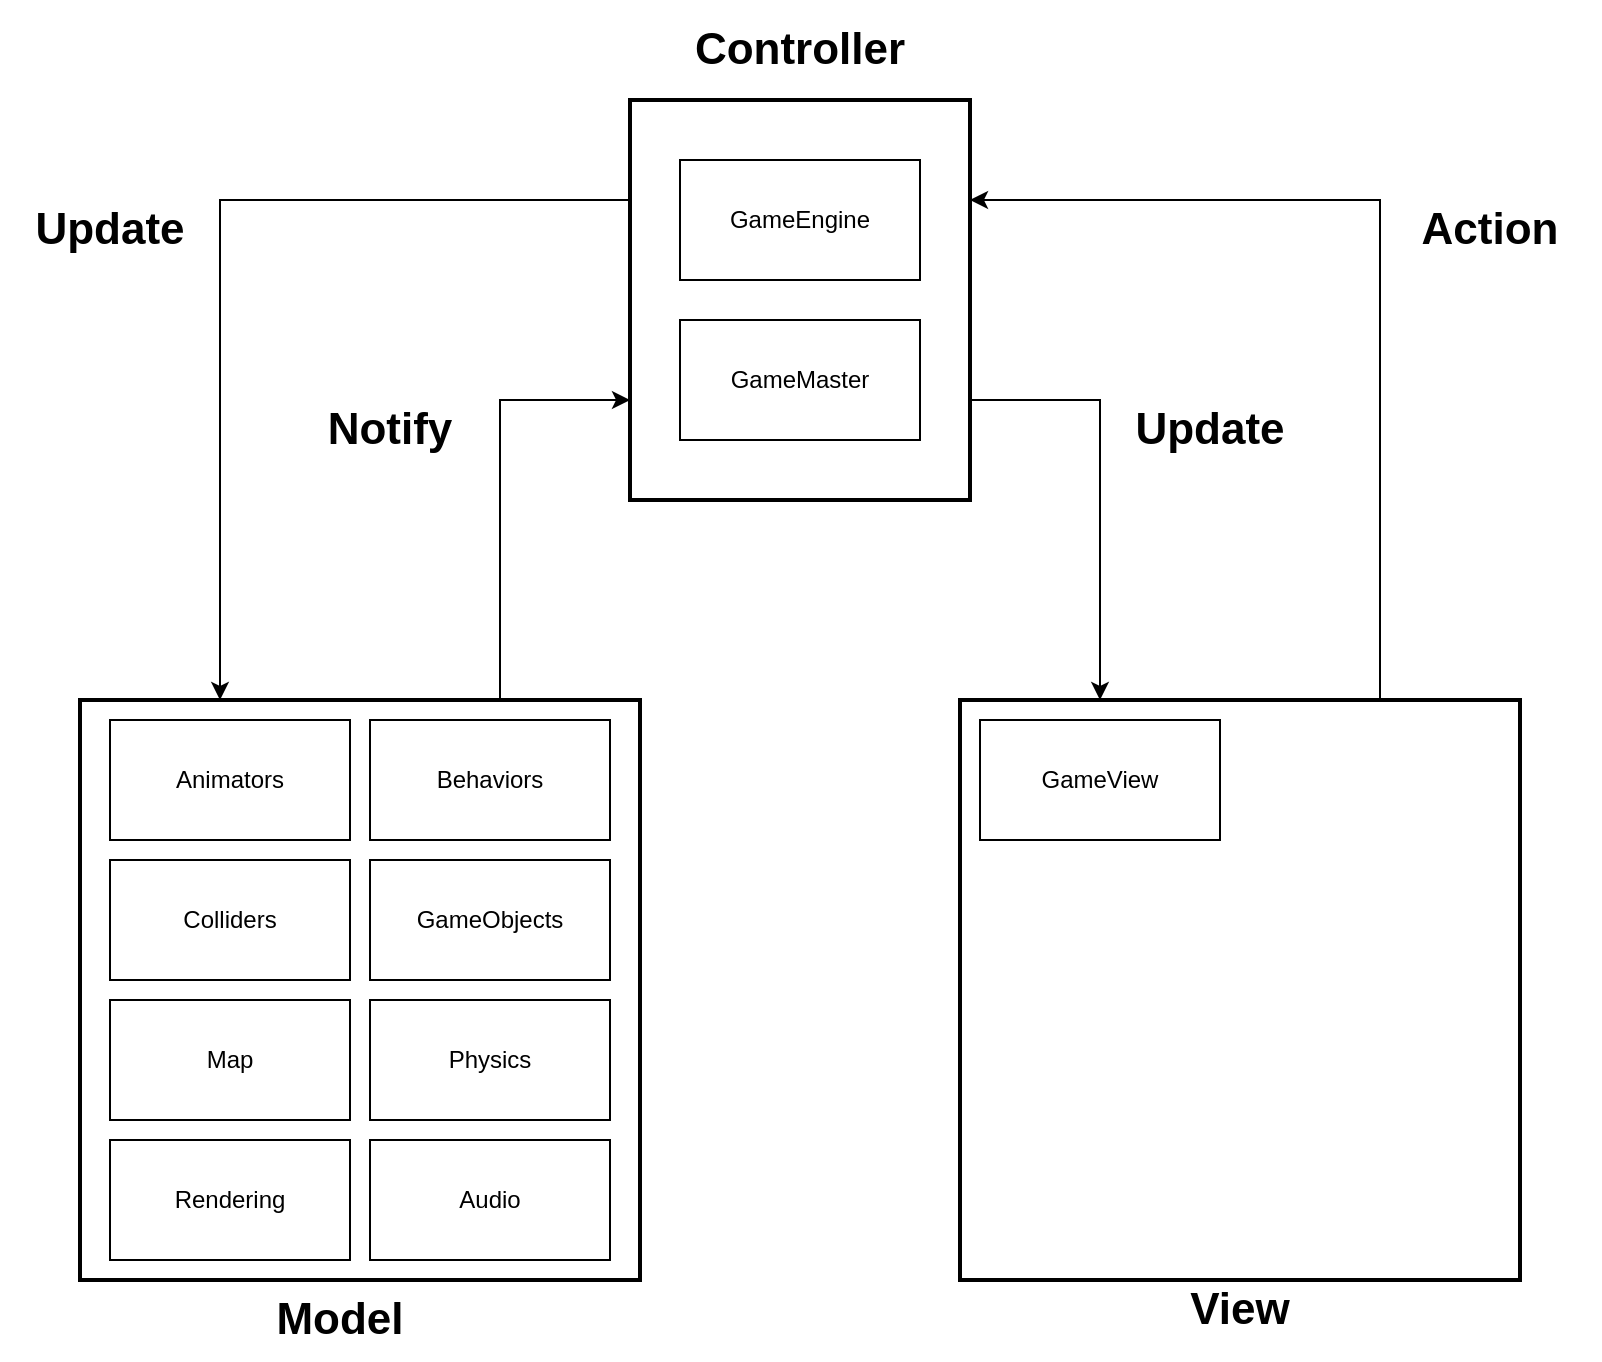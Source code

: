 <mxfile version="20.2.8" type="device"><diagram id="Tgr7skhTlPb538FhaFzN" name="Page-1"><mxGraphModel dx="1422" dy="794" grid="1" gridSize="10" guides="1" tooltips="1" connect="1" arrows="1" fold="1" page="1" pageScale="1" pageWidth="850" pageHeight="1100" math="0" shadow="0"><root><mxCell id="0"/><mxCell id="1" parent="0"/><mxCell id="dfTy64iwOnGvbPE00rfH-17" value="" style="rounded=0;whiteSpace=wrap;html=1;fillColor=none;strokeWidth=2;" vertex="1" parent="1"><mxGeometry x="80" y="480" width="280" height="290" as="geometry"/></mxCell><mxCell id="dfTy64iwOnGvbPE00rfH-29" style="edgeStyle=orthogonalEdgeStyle;rounded=0;orthogonalLoop=1;jettySize=auto;html=1;exitX=0.75;exitY=0;exitDx=0;exitDy=0;entryX=1;entryY=0.25;entryDx=0;entryDy=0;fontSize=22;" edge="1" parent="1" source="dfTy64iwOnGvbPE00rfH-18" target="dfTy64iwOnGvbPE00rfH-7"><mxGeometry relative="1" as="geometry"/></mxCell><mxCell id="dfTy64iwOnGvbPE00rfH-18" value="" style="rounded=0;whiteSpace=wrap;html=1;fillColor=none;strokeWidth=2;" vertex="1" parent="1"><mxGeometry x="520" y="480" width="280" height="290" as="geometry"/></mxCell><mxCell id="dfTy64iwOnGvbPE00rfH-1" value="GameEngine" style="rounded=0;whiteSpace=wrap;html=1;" vertex="1" parent="1"><mxGeometry x="380" y="210" width="120" height="60" as="geometry"/></mxCell><mxCell id="dfTy64iwOnGvbPE00rfH-2" value="GameMaster" style="rounded=0;whiteSpace=wrap;html=1;" vertex="1" parent="1"><mxGeometry x="380" y="290" width="120" height="60" as="geometry"/></mxCell><mxCell id="dfTy64iwOnGvbPE00rfH-3" value="Animators" style="rounded=0;whiteSpace=wrap;html=1;" vertex="1" parent="1"><mxGeometry x="95" y="490" width="120" height="60" as="geometry"/></mxCell><mxCell id="dfTy64iwOnGvbPE00rfH-4" value="Colliders" style="rounded=0;whiteSpace=wrap;html=1;" vertex="1" parent="1"><mxGeometry x="95" y="560" width="120" height="60" as="geometry"/></mxCell><mxCell id="dfTy64iwOnGvbPE00rfH-5" value="GameObjects" style="rounded=0;whiteSpace=wrap;html=1;" vertex="1" parent="1"><mxGeometry x="225" y="560" width="120" height="60" as="geometry"/></mxCell><mxCell id="dfTy64iwOnGvbPE00rfH-6" value="Behaviors" style="rounded=0;whiteSpace=wrap;html=1;" vertex="1" parent="1"><mxGeometry x="225" y="490" width="120" height="60" as="geometry"/></mxCell><mxCell id="dfTy64iwOnGvbPE00rfH-28" style="edgeStyle=orthogonalEdgeStyle;rounded=0;orthogonalLoop=1;jettySize=auto;html=1;exitX=0;exitY=0.25;exitDx=0;exitDy=0;entryX=0.25;entryY=0;entryDx=0;entryDy=0;fontSize=22;" edge="1" parent="1" source="dfTy64iwOnGvbPE00rfH-7" target="dfTy64iwOnGvbPE00rfH-17"><mxGeometry relative="1" as="geometry"/></mxCell><mxCell id="dfTy64iwOnGvbPE00rfH-30" style="edgeStyle=orthogonalEdgeStyle;rounded=0;orthogonalLoop=1;jettySize=auto;html=1;exitX=1;exitY=0.75;exitDx=0;exitDy=0;entryX=0.25;entryY=0;entryDx=0;entryDy=0;fontSize=22;" edge="1" parent="1" source="dfTy64iwOnGvbPE00rfH-7" target="dfTy64iwOnGvbPE00rfH-18"><mxGeometry relative="1" as="geometry"/></mxCell><mxCell id="dfTy64iwOnGvbPE00rfH-7" value="" style="rounded=0;whiteSpace=wrap;html=1;fillColor=none;strokeWidth=2;" vertex="1" parent="1"><mxGeometry x="355" y="180" width="170" height="200" as="geometry"/></mxCell><mxCell id="dfTy64iwOnGvbPE00rfH-8" value="&lt;b&gt;&lt;font style=&quot;font-size: 22px;&quot;&gt;Controller&lt;/font&gt;&lt;/b&gt;" style="text;html=1;strokeColor=none;fillColor=none;align=center;verticalAlign=middle;whiteSpace=wrap;rounded=0;" vertex="1" parent="1"><mxGeometry x="370" y="130" width="140" height="50" as="geometry"/></mxCell><mxCell id="dfTy64iwOnGvbPE00rfH-9" value="&lt;b&gt;&lt;font style=&quot;font-size: 22px;&quot;&gt;Model&lt;/font&gt;&lt;/b&gt;" style="text;html=1;strokeColor=none;fillColor=none;align=center;verticalAlign=middle;whiteSpace=wrap;rounded=0;" vertex="1" parent="1"><mxGeometry x="140" y="770" width="140" height="40" as="geometry"/></mxCell><mxCell id="dfTy64iwOnGvbPE00rfH-11" value="GameView" style="rounded=0;whiteSpace=wrap;html=1;" vertex="1" parent="1"><mxGeometry x="530" y="490" width="120" height="60" as="geometry"/></mxCell><mxCell id="dfTy64iwOnGvbPE00rfH-12" value="&lt;font style=&quot;font-size: 22px;&quot;&gt;&lt;b&gt;View&lt;/b&gt;&lt;/font&gt;" style="text;html=1;strokeColor=none;fillColor=none;align=center;verticalAlign=middle;whiteSpace=wrap;rounded=0;" vertex="1" parent="1"><mxGeometry x="590" y="770" width="140" height="30" as="geometry"/></mxCell><mxCell id="dfTy64iwOnGvbPE00rfH-13" value="Map" style="rounded=0;whiteSpace=wrap;html=1;" vertex="1" parent="1"><mxGeometry x="95" y="630" width="120" height="60" as="geometry"/></mxCell><mxCell id="dfTy64iwOnGvbPE00rfH-14" value="Physics" style="rounded=0;whiteSpace=wrap;html=1;fillColor=default;" vertex="1" parent="1"><mxGeometry x="225" y="630" width="120" height="60" as="geometry"/></mxCell><mxCell id="dfTy64iwOnGvbPE00rfH-15" value="Rendering" style="rounded=0;whiteSpace=wrap;html=1;fillColor=default;" vertex="1" parent="1"><mxGeometry x="95" y="700" width="120" height="60" as="geometry"/></mxCell><mxCell id="dfTy64iwOnGvbPE00rfH-16" value="Audio" style="rounded=0;whiteSpace=wrap;html=1;fillColor=default;" vertex="1" parent="1"><mxGeometry x="225" y="700" width="120" height="60" as="geometry"/></mxCell><mxCell id="dfTy64iwOnGvbPE00rfH-23" style="edgeStyle=orthogonalEdgeStyle;rounded=0;orthogonalLoop=1;jettySize=auto;html=1;exitX=0.75;exitY=0;exitDx=0;exitDy=0;entryX=0;entryY=0.75;entryDx=0;entryDy=0;" edge="1" parent="1" source="dfTy64iwOnGvbPE00rfH-17" target="dfTy64iwOnGvbPE00rfH-7"><mxGeometry relative="1" as="geometry"/></mxCell><mxCell id="dfTy64iwOnGvbPE00rfH-24" value="&lt;font style=&quot;font-size: 22px;&quot;&gt;&lt;b&gt;Action&lt;/b&gt;&lt;/font&gt;" style="text;html=1;strokeColor=none;fillColor=none;align=center;verticalAlign=middle;whiteSpace=wrap;rounded=0;" vertex="1" parent="1"><mxGeometry x="730" y="230" width="110" height="30" as="geometry"/></mxCell><mxCell id="dfTy64iwOnGvbPE00rfH-25" value="&lt;font style=&quot;font-size: 22px;&quot;&gt;&lt;b&gt;Update&lt;/b&gt;&lt;/font&gt;" style="text;html=1;strokeColor=none;fillColor=none;align=center;verticalAlign=middle;whiteSpace=wrap;rounded=0;" vertex="1" parent="1"><mxGeometry x="40" y="230" width="110" height="30" as="geometry"/></mxCell><mxCell id="dfTy64iwOnGvbPE00rfH-26" value="&lt;font style=&quot;font-size: 22px;&quot;&gt;&lt;b&gt;Notify&lt;/b&gt;&lt;/font&gt;" style="text;html=1;strokeColor=none;fillColor=none;align=center;verticalAlign=middle;whiteSpace=wrap;rounded=0;" vertex="1" parent="1"><mxGeometry x="180" y="330" width="110" height="30" as="geometry"/></mxCell><mxCell id="dfTy64iwOnGvbPE00rfH-27" value="&lt;font style=&quot;font-size: 22px;&quot;&gt;&lt;b&gt;Update&lt;/b&gt;&lt;/font&gt;" style="text;html=1;strokeColor=none;fillColor=none;align=center;verticalAlign=middle;whiteSpace=wrap;rounded=0;" vertex="1" parent="1"><mxGeometry x="590" y="330" width="110" height="30" as="geometry"/></mxCell></root></mxGraphModel></diagram></mxfile>